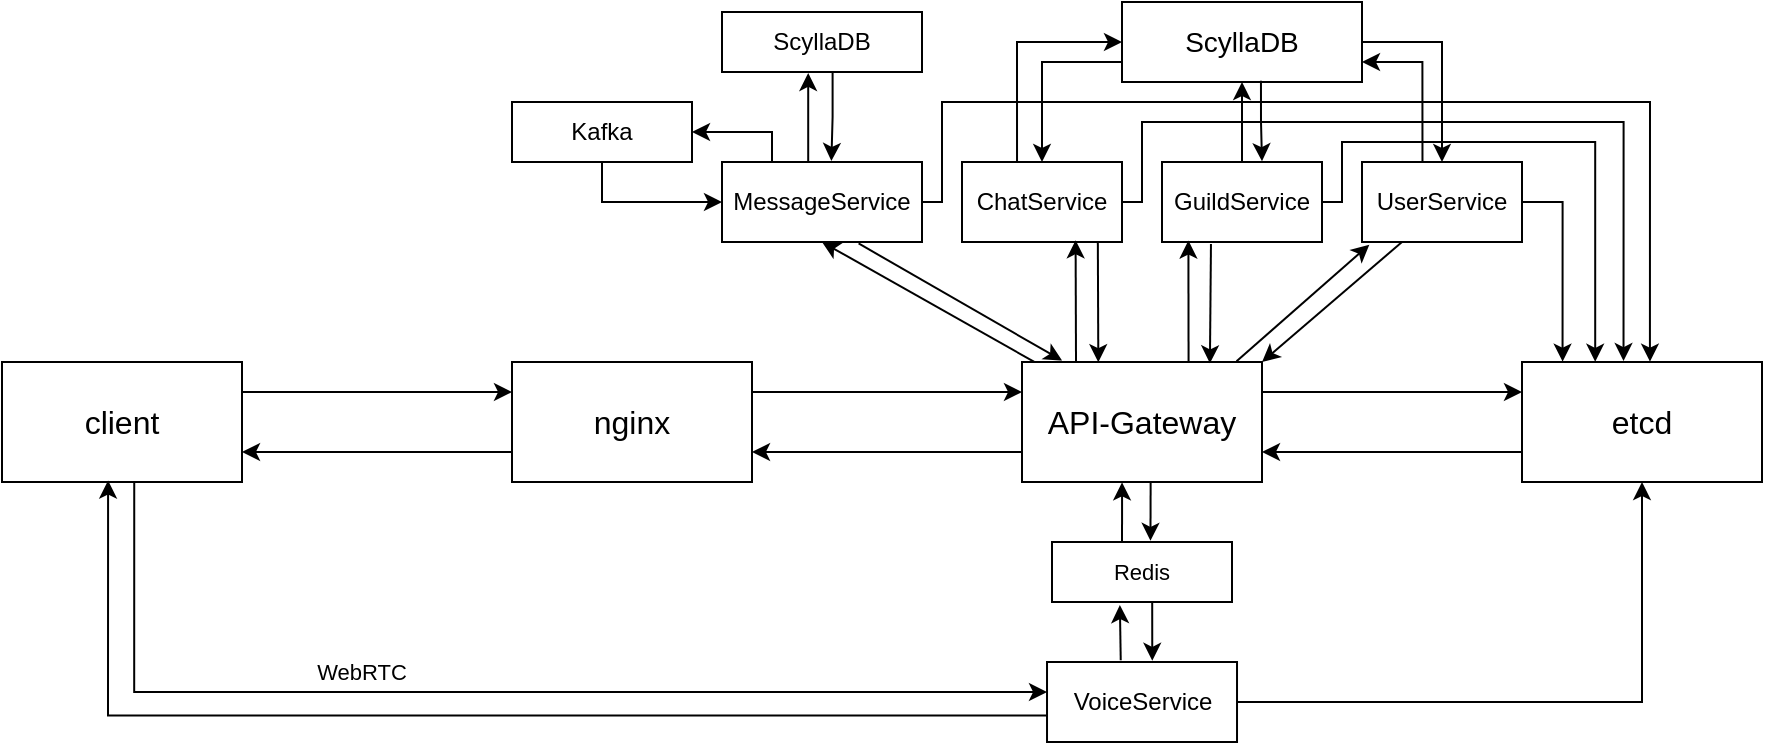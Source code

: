 <mxfile version="22.1.3" type="github">
  <diagram name="Page-1" id="bhF79FGASfxEs6OPb3kg">
    <mxGraphModel dx="1195" dy="759" grid="1" gridSize="10" guides="1" tooltips="1" connect="1" arrows="1" fold="1" page="1" pageScale="1" pageWidth="850" pageHeight="1100" math="0" shadow="0">
      <root>
        <mxCell id="0" />
        <mxCell id="1" parent="0" />
        <mxCell id="rvomagN4o5voMDwPLhWL-48" style="edgeStyle=orthogonalEdgeStyle;shape=connector;rounded=0;orthogonalLoop=1;jettySize=auto;html=1;exitX=0.551;exitY=1.007;exitDx=0;exitDy=0;entryX=0;entryY=0.375;entryDx=0;entryDy=0;labelBackgroundColor=default;strokeColor=default;align=center;verticalAlign=middle;fontFamily=Helvetica;fontSize=11;fontColor=default;endArrow=classic;exitPerimeter=0;entryPerimeter=0;" parent="1" source="rvomagN4o5voMDwPLhWL-1" target="rvomagN4o5voMDwPLhWL-17" edge="1">
          <mxGeometry relative="1" as="geometry" />
        </mxCell>
        <mxCell id="rvomagN4o5voMDwPLhWL-1" value="&lt;font style=&quot;font-size: 16px;&quot;&gt;client&lt;/font&gt;" style="rounded=0;whiteSpace=wrap;html=1;" parent="1" vertex="1">
          <mxGeometry x="130" y="330" width="120" height="60" as="geometry" />
        </mxCell>
        <mxCell id="rvomagN4o5voMDwPLhWL-2" value="&lt;font style=&quot;font-size: 16px;&quot;&gt;nginx&lt;/font&gt;" style="rounded=0;whiteSpace=wrap;html=1;" parent="1" vertex="1">
          <mxGeometry x="385" y="330" width="120" height="60" as="geometry" />
        </mxCell>
        <mxCell id="rvomagN4o5voMDwPLhWL-3" value="" style="endArrow=classic;html=1;exitX=1;exitY=0.25;exitDx=0;exitDy=0;entryX=0;entryY=0.25;entryDx=0;entryDy=0;rounded=0;" parent="1" source="rvomagN4o5voMDwPLhWL-1" target="rvomagN4o5voMDwPLhWL-2" edge="1">
          <mxGeometry width="50" height="50" relative="1" as="geometry">
            <mxPoint x="400" y="490" as="sourcePoint" />
            <mxPoint x="450" y="440" as="targetPoint" />
          </mxGeometry>
        </mxCell>
        <mxCell id="rvomagN4o5voMDwPLhWL-4" value="" style="endArrow=classic;html=1;exitX=0;exitY=0.75;exitDx=0;exitDy=0;entryX=1;entryY=0.75;entryDx=0;entryDy=0;rounded=0;" parent="1" source="rvomagN4o5voMDwPLhWL-2" target="rvomagN4o5voMDwPLhWL-1" edge="1">
          <mxGeometry width="50" height="50" relative="1" as="geometry">
            <mxPoint x="270" y="355" as="sourcePoint" />
            <mxPoint x="375" y="355" as="targetPoint" />
          </mxGeometry>
        </mxCell>
        <mxCell id="rvomagN4o5voMDwPLhWL-6" value="&lt;font style=&quot;font-size: 16px;&quot;&gt;API-Gateway&lt;/font&gt;" style="rounded=0;whiteSpace=wrap;html=1;" parent="1" vertex="1">
          <mxGeometry x="640" y="330" width="120" height="60" as="geometry" />
        </mxCell>
        <mxCell id="rvomagN4o5voMDwPLhWL-7" value="" style="endArrow=classic;html=1;exitX=1;exitY=0.25;exitDx=0;exitDy=0;entryX=0;entryY=0.25;entryDx=0;entryDy=0;rounded=0;" parent="1" source="rvomagN4o5voMDwPLhWL-2" target="rvomagN4o5voMDwPLhWL-6" edge="1">
          <mxGeometry width="50" height="50" relative="1" as="geometry">
            <mxPoint x="270" y="355" as="sourcePoint" />
            <mxPoint x="375" y="355" as="targetPoint" />
          </mxGeometry>
        </mxCell>
        <mxCell id="rvomagN4o5voMDwPLhWL-8" value="" style="endArrow=classic;html=1;entryX=1;entryY=0.75;entryDx=0;entryDy=0;exitX=0;exitY=0.75;exitDx=0;exitDy=0;rounded=0;" parent="1" source="rvomagN4o5voMDwPLhWL-6" target="rvomagN4o5voMDwPLhWL-2" edge="1">
          <mxGeometry width="50" height="50" relative="1" as="geometry">
            <mxPoint x="550" y="440" as="sourcePoint" />
            <mxPoint x="270" y="385" as="targetPoint" />
          </mxGeometry>
        </mxCell>
        <mxCell id="rvomagN4o5voMDwPLhWL-10" value="&lt;font style=&quot;font-size: 16px;&quot;&gt;etcd&lt;/font&gt;" style="rounded=0;whiteSpace=wrap;html=1;" parent="1" vertex="1">
          <mxGeometry x="890" y="330" width="120" height="60" as="geometry" />
        </mxCell>
        <mxCell id="rvomagN4o5voMDwPLhWL-11" value="" style="endArrow=classic;html=1;exitX=1;exitY=0.25;exitDx=0;exitDy=0;entryX=0;entryY=0.25;entryDx=0;entryDy=0;rounded=0;" parent="1" source="rvomagN4o5voMDwPLhWL-6" target="rvomagN4o5voMDwPLhWL-10" edge="1">
          <mxGeometry width="50" height="50" relative="1" as="geometry">
            <mxPoint x="495" y="355" as="sourcePoint" />
            <mxPoint x="570" y="355" as="targetPoint" />
          </mxGeometry>
        </mxCell>
        <mxCell id="rvomagN4o5voMDwPLhWL-12" value="" style="endArrow=classic;html=1;entryX=1;entryY=0.75;entryDx=0;entryDy=0;exitX=0;exitY=0.75;exitDx=0;exitDy=0;rounded=0;" parent="1" source="rvomagN4o5voMDwPLhWL-10" target="rvomagN4o5voMDwPLhWL-6" edge="1">
          <mxGeometry width="50" height="50" relative="1" as="geometry">
            <mxPoint x="570" y="385" as="sourcePoint" />
            <mxPoint x="495" y="385" as="targetPoint" />
          </mxGeometry>
        </mxCell>
        <mxCell id="rvomagN4o5voMDwPLhWL-13" value="&lt;font style=&quot;font-size: 12px;&quot;&gt;UserService&lt;/font&gt;" style="rounded=0;whiteSpace=wrap;html=1;fontSize=12;" parent="1" vertex="1">
          <mxGeometry x="810" y="230" width="80" height="40" as="geometry" />
        </mxCell>
        <mxCell id="rvomagN4o5voMDwPLhWL-88" style="edgeStyle=orthogonalEdgeStyle;shape=connector;rounded=0;orthogonalLoop=1;jettySize=auto;html=1;exitX=0.25;exitY=0;exitDx=0;exitDy=0;entryX=1;entryY=0.5;entryDx=0;entryDy=0;labelBackgroundColor=default;strokeColor=default;align=center;verticalAlign=middle;fontFamily=Helvetica;fontSize=11;fontColor=default;endArrow=classic;" parent="1" source="rvomagN4o5voMDwPLhWL-14" target="rvomagN4o5voMDwPLhWL-87" edge="1">
          <mxGeometry relative="1" as="geometry">
            <Array as="points">
              <mxPoint x="515" y="215" />
            </Array>
          </mxGeometry>
        </mxCell>
        <mxCell id="rvomagN4o5voMDwPLhWL-14" value="&lt;font style=&quot;font-size: 12px;&quot;&gt;MessageService&lt;/font&gt;" style="rounded=0;whiteSpace=wrap;html=1;fontSize=12;" parent="1" vertex="1">
          <mxGeometry x="490" y="230" width="100" height="40" as="geometry" />
        </mxCell>
        <mxCell id="rvomagN4o5voMDwPLhWL-72" style="edgeStyle=orthogonalEdgeStyle;shape=connector;rounded=0;orthogonalLoop=1;jettySize=auto;html=1;exitX=1;exitY=0.5;exitDx=0;exitDy=0;labelBackgroundColor=default;strokeColor=default;align=center;verticalAlign=middle;fontFamily=Helvetica;fontSize=11;fontColor=default;endArrow=classic;entryX=0.423;entryY=-0.008;entryDx=0;entryDy=0;entryPerimeter=0;" parent="1" source="rvomagN4o5voMDwPLhWL-15" target="rvomagN4o5voMDwPLhWL-10" edge="1">
          <mxGeometry relative="1" as="geometry">
            <mxPoint x="940" y="320" as="targetPoint" />
            <Array as="points">
              <mxPoint x="700" y="250" />
              <mxPoint x="700" y="210" />
              <mxPoint x="941" y="210" />
            </Array>
          </mxGeometry>
        </mxCell>
        <mxCell id="rvomagN4o5voMDwPLhWL-15" value="&lt;font style=&quot;font-size: 12px;&quot;&gt;ChatService&lt;/font&gt;" style="rounded=0;whiteSpace=wrap;html=1;fontSize=12;" parent="1" vertex="1">
          <mxGeometry x="610" y="230" width="80" height="40" as="geometry" />
        </mxCell>
        <mxCell id="koBHwVJAvPNtI4Y3DGxh-2" style="edgeStyle=orthogonalEdgeStyle;rounded=0;orthogonalLoop=1;jettySize=auto;html=1;exitX=0.5;exitY=0;exitDx=0;exitDy=0;entryX=0.5;entryY=1;entryDx=0;entryDy=0;" edge="1" parent="1" source="rvomagN4o5voMDwPLhWL-16" target="rvomagN4o5voMDwPLhWL-56">
          <mxGeometry relative="1" as="geometry" />
        </mxCell>
        <mxCell id="rvomagN4o5voMDwPLhWL-16" value="&lt;font style=&quot;font-size: 12px;&quot;&gt;GuildService&lt;/font&gt;" style="rounded=0;whiteSpace=wrap;html=1;fontSize=12;" parent="1" vertex="1">
          <mxGeometry x="710" y="230" width="80" height="40" as="geometry" />
        </mxCell>
        <mxCell id="rvomagN4o5voMDwPLhWL-18" style="edgeStyle=orthogonalEdgeStyle;orthogonalLoop=1;jettySize=auto;html=1;exitX=1;exitY=0.5;exitDx=0;exitDy=0;rounded=0;entryX=0.5;entryY=1;entryDx=0;entryDy=0;" parent="1" source="rvomagN4o5voMDwPLhWL-17" target="rvomagN4o5voMDwPLhWL-10" edge="1">
          <mxGeometry relative="1" as="geometry">
            <mxPoint x="780" y="390" as="targetPoint" />
            <Array as="points">
              <mxPoint x="950" y="500" />
            </Array>
          </mxGeometry>
        </mxCell>
        <mxCell id="rvomagN4o5voMDwPLhWL-47" style="edgeStyle=orthogonalEdgeStyle;shape=connector;rounded=0;orthogonalLoop=1;jettySize=auto;html=1;exitX=0.016;exitY=0.669;exitDx=0;exitDy=0;entryX=0.442;entryY=0.988;entryDx=0;entryDy=0;labelBackgroundColor=default;strokeColor=default;align=center;verticalAlign=middle;fontFamily=Helvetica;fontSize=11;fontColor=default;endArrow=classic;entryPerimeter=0;exitPerimeter=0;" parent="1" source="rvomagN4o5voMDwPLhWL-17" target="rvomagN4o5voMDwPLhWL-1" edge="1">
          <mxGeometry relative="1" as="geometry" />
        </mxCell>
        <mxCell id="rvomagN4o5voMDwPLhWL-17" value="&lt;font style=&quot;font-size: 12px;&quot;&gt;VoiceService&lt;/font&gt;" style="rounded=0;whiteSpace=wrap;html=1;" parent="1" vertex="1">
          <mxGeometry x="652.51" y="480" width="95" height="40" as="geometry" />
        </mxCell>
        <mxCell id="rvomagN4o5voMDwPLhWL-55" value="WebRTC" style="text;html=1;strokeColor=none;fillColor=none;align=center;verticalAlign=middle;whiteSpace=wrap;rounded=0;fontSize=11;fontFamily=Helvetica;fontColor=default;" parent="1" vertex="1">
          <mxGeometry x="280" y="470" width="60" height="30" as="geometry" />
        </mxCell>
        <mxCell id="rvomagN4o5voMDwPLhWL-56" value="&lt;font style=&quot;font-size: 14px;&quot;&gt;ScyllaDB&lt;/font&gt;" style="rounded=0;whiteSpace=wrap;html=1;fontFamily=Helvetica;fontSize=11;fontColor=default;" parent="1" vertex="1">
          <mxGeometry x="690" y="150" width="120" height="40" as="geometry" />
        </mxCell>
        <mxCell id="rvomagN4o5voMDwPLhWL-62" value="" style="endArrow=classic;html=1;rounded=0;labelBackgroundColor=default;strokeColor=default;align=center;verticalAlign=middle;fontFamily=Helvetica;fontSize=11;fontColor=default;shape=connector;entryX=0.5;entryY=1;entryDx=0;entryDy=0;exitX=0.053;exitY=0.001;exitDx=0;exitDy=0;exitPerimeter=0;" parent="1" source="rvomagN4o5voMDwPLhWL-6" target="rvomagN4o5voMDwPLhWL-14" edge="1">
          <mxGeometry width="50" height="50" relative="1" as="geometry">
            <mxPoint x="540" y="430" as="sourcePoint" />
            <mxPoint x="590" y="380" as="targetPoint" />
          </mxGeometry>
        </mxCell>
        <mxCell id="rvomagN4o5voMDwPLhWL-63" value="" style="endArrow=classic;html=1;rounded=0;labelBackgroundColor=default;strokeColor=default;align=center;verticalAlign=middle;fontFamily=Helvetica;fontSize=11;fontColor=default;shape=connector;entryX=0.167;entryY=-0.012;entryDx=0;entryDy=0;entryPerimeter=0;exitX=0.683;exitY=1.018;exitDx=0;exitDy=0;exitPerimeter=0;" parent="1" source="rvomagN4o5voMDwPLhWL-14" target="rvomagN4o5voMDwPLhWL-6" edge="1">
          <mxGeometry width="50" height="50" relative="1" as="geometry">
            <mxPoint x="570" y="280" as="sourcePoint" />
            <mxPoint x="557" y="280" as="targetPoint" />
          </mxGeometry>
        </mxCell>
        <mxCell id="rvomagN4o5voMDwPLhWL-64" value="" style="endArrow=classic;html=1;rounded=0;labelBackgroundColor=default;strokeColor=default;align=center;verticalAlign=middle;fontFamily=Helvetica;fontSize=11;fontColor=default;shape=connector;exitX=0.225;exitY=-0.008;exitDx=0;exitDy=0;exitPerimeter=0;entryX=0.71;entryY=0.978;entryDx=0;entryDy=0;entryPerimeter=0;" parent="1" source="rvomagN4o5voMDwPLhWL-6" target="rvomagN4o5voMDwPLhWL-15" edge="1">
          <mxGeometry width="50" height="50" relative="1" as="geometry">
            <mxPoint x="670" y="330" as="sourcePoint" />
            <mxPoint x="662" y="270" as="targetPoint" />
          </mxGeometry>
        </mxCell>
        <mxCell id="rvomagN4o5voMDwPLhWL-65" value="" style="endArrow=classic;html=1;rounded=0;labelBackgroundColor=default;strokeColor=default;align=center;verticalAlign=middle;fontFamily=Helvetica;fontSize=11;fontColor=default;shape=connector;entryX=0.318;entryY=0.002;entryDx=0;entryDy=0;entryPerimeter=0;exitX=0.849;exitY=1.013;exitDx=0;exitDy=0;exitPerimeter=0;" parent="1" source="rvomagN4o5voMDwPLhWL-15" target="rvomagN4o5voMDwPLhWL-6" edge="1">
          <mxGeometry width="50" height="50" relative="1" as="geometry">
            <mxPoint x="679" y="340" as="sourcePoint" />
            <mxPoint x="679" y="280" as="targetPoint" />
          </mxGeometry>
        </mxCell>
        <mxCell id="rvomagN4o5voMDwPLhWL-66" value="" style="endArrow=classic;html=1;rounded=0;labelBackgroundColor=default;strokeColor=default;align=center;verticalAlign=middle;fontFamily=Helvetica;fontSize=11;fontColor=default;shape=connector;entryX=0.165;entryY=0.982;entryDx=0;entryDy=0;exitX=0.694;exitY=-0.006;exitDx=0;exitDy=0;entryPerimeter=0;exitPerimeter=0;" parent="1" source="rvomagN4o5voMDwPLhWL-6" target="rvomagN4o5voMDwPLhWL-16" edge="1">
          <mxGeometry width="50" height="50" relative="1" as="geometry">
            <mxPoint x="760" y="360" as="sourcePoint" />
            <mxPoint x="760" y="300" as="targetPoint" />
          </mxGeometry>
        </mxCell>
        <mxCell id="rvomagN4o5voMDwPLhWL-67" value="" style="endArrow=classic;html=1;rounded=0;labelBackgroundColor=default;strokeColor=default;align=center;verticalAlign=middle;fontFamily=Helvetica;fontSize=11;fontColor=default;shape=connector;entryX=0.783;entryY=0.011;entryDx=0;entryDy=0;entryPerimeter=0;exitX=0.306;exitY=1.025;exitDx=0;exitDy=0;exitPerimeter=0;" parent="1" source="rvomagN4o5voMDwPLhWL-16" target="rvomagN4o5voMDwPLhWL-6" edge="1">
          <mxGeometry width="50" height="50" relative="1" as="geometry">
            <mxPoint x="760" y="250" as="sourcePoint" />
            <mxPoint x="791.5" y="340" as="targetPoint" />
          </mxGeometry>
        </mxCell>
        <mxCell id="rvomagN4o5voMDwPLhWL-68" value="" style="endArrow=classic;html=1;rounded=0;labelBackgroundColor=default;strokeColor=default;align=center;verticalAlign=middle;fontFamily=Helvetica;fontSize=11;fontColor=default;shape=connector;entryX=0.046;entryY=1.033;entryDx=0;entryDy=0;exitX=0.894;exitY=-0.006;exitDx=0;exitDy=0;entryPerimeter=0;exitPerimeter=0;" parent="1" source="rvomagN4o5voMDwPLhWL-6" target="rvomagN4o5voMDwPLhWL-13" edge="1">
          <mxGeometry width="50" height="50" relative="1" as="geometry">
            <mxPoint x="740" y="340" as="sourcePoint" />
            <mxPoint x="741" y="279" as="targetPoint" />
          </mxGeometry>
        </mxCell>
        <mxCell id="rvomagN4o5voMDwPLhWL-69" value="" style="endArrow=classic;html=1;rounded=0;labelBackgroundColor=default;strokeColor=default;align=center;verticalAlign=middle;fontFamily=Helvetica;fontSize=11;fontColor=default;shape=connector;entryX=1;entryY=0;entryDx=0;entryDy=0;exitX=0.25;exitY=1;exitDx=0;exitDy=0;" parent="1" source="rvomagN4o5voMDwPLhWL-13" target="rvomagN4o5voMDwPLhWL-6" edge="1">
          <mxGeometry width="50" height="50" relative="1" as="geometry">
            <mxPoint x="762" y="339" as="sourcePoint" />
            <mxPoint x="839" y="280" as="targetPoint" />
          </mxGeometry>
        </mxCell>
        <mxCell id="rvomagN4o5voMDwPLhWL-70" style="edgeStyle=orthogonalEdgeStyle;shape=connector;rounded=0;orthogonalLoop=1;jettySize=auto;html=1;exitX=1;exitY=0.5;exitDx=0;exitDy=0;labelBackgroundColor=default;strokeColor=default;align=center;verticalAlign=middle;fontFamily=Helvetica;fontSize=11;fontColor=default;endArrow=classic;entryX=0.169;entryY=-0.003;entryDx=0;entryDy=0;entryPerimeter=0;" parent="1" source="rvomagN4o5voMDwPLhWL-13" target="rvomagN4o5voMDwPLhWL-10" edge="1">
          <mxGeometry relative="1" as="geometry">
            <mxPoint x="910" y="320" as="targetPoint" />
          </mxGeometry>
        </mxCell>
        <mxCell id="rvomagN4o5voMDwPLhWL-71" style="edgeStyle=orthogonalEdgeStyle;shape=connector;rounded=0;orthogonalLoop=1;jettySize=auto;html=1;exitX=1;exitY=0.5;exitDx=0;exitDy=0;entryX=0.305;entryY=-0.002;entryDx=0;entryDy=0;entryPerimeter=0;labelBackgroundColor=default;strokeColor=default;align=center;verticalAlign=middle;fontFamily=Helvetica;fontSize=11;fontColor=default;endArrow=classic;" parent="1" source="rvomagN4o5voMDwPLhWL-16" target="rvomagN4o5voMDwPLhWL-10" edge="1">
          <mxGeometry relative="1" as="geometry">
            <Array as="points">
              <mxPoint x="800" y="250" />
              <mxPoint x="800" y="220" />
              <mxPoint x="927" y="220" />
            </Array>
          </mxGeometry>
        </mxCell>
        <mxCell id="rvomagN4o5voMDwPLhWL-73" style="edgeStyle=orthogonalEdgeStyle;shape=connector;rounded=0;orthogonalLoop=1;jettySize=auto;html=1;exitX=1;exitY=0.5;exitDx=0;exitDy=0;entryX=0.533;entryY=-0.003;entryDx=0;entryDy=0;entryPerimeter=0;labelBackgroundColor=default;strokeColor=default;align=center;verticalAlign=middle;fontFamily=Helvetica;fontSize=11;fontColor=default;endArrow=classic;" parent="1" source="rvomagN4o5voMDwPLhWL-14" target="rvomagN4o5voMDwPLhWL-10" edge="1">
          <mxGeometry relative="1" as="geometry">
            <Array as="points">
              <mxPoint x="600" y="250" />
              <mxPoint x="600" y="200" />
              <mxPoint x="954" y="200" />
            </Array>
          </mxGeometry>
        </mxCell>
        <mxCell id="rvomagN4o5voMDwPLhWL-84" style="edgeStyle=orthogonalEdgeStyle;shape=connector;rounded=0;orthogonalLoop=1;jettySize=auto;html=1;exitX=1;exitY=0.5;exitDx=0;exitDy=0;entryX=0.5;entryY=0;entryDx=0;entryDy=0;labelBackgroundColor=default;strokeColor=default;align=center;verticalAlign=middle;fontFamily=Helvetica;fontSize=11;fontColor=default;endArrow=classic;" parent="1" source="rvomagN4o5voMDwPLhWL-56" target="rvomagN4o5voMDwPLhWL-13" edge="1">
          <mxGeometry relative="1" as="geometry">
            <mxPoint x="647" y="165" as="sourcePoint" />
            <mxPoint x="550" y="240" as="targetPoint" />
          </mxGeometry>
        </mxCell>
        <mxCell id="rvomagN4o5voMDwPLhWL-86" style="edgeStyle=orthogonalEdgeStyle;shape=connector;rounded=0;orthogonalLoop=1;jettySize=auto;html=1;exitX=0.378;exitY=0.013;exitDx=0;exitDy=0;labelBackgroundColor=default;strokeColor=default;align=center;verticalAlign=middle;fontFamily=Helvetica;fontSize=11;fontColor=default;endArrow=classic;entryX=1;entryY=0.75;entryDx=0;entryDy=0;exitPerimeter=0;" parent="1" source="rvomagN4o5voMDwPLhWL-13" target="rvomagN4o5voMDwPLhWL-56" edge="1">
          <mxGeometry relative="1" as="geometry">
            <mxPoint x="562" y="241" as="sourcePoint" />
            <mxPoint x="647" y="178" as="targetPoint" />
          </mxGeometry>
        </mxCell>
        <mxCell id="rvomagN4o5voMDwPLhWL-89" style="edgeStyle=orthogonalEdgeStyle;shape=connector;rounded=0;orthogonalLoop=1;jettySize=auto;html=1;exitX=0.5;exitY=1;exitDx=0;exitDy=0;entryX=0;entryY=0.5;entryDx=0;entryDy=0;labelBackgroundColor=default;strokeColor=default;align=center;verticalAlign=middle;fontFamily=Helvetica;fontSize=11;fontColor=default;endArrow=classic;" parent="1" source="rvomagN4o5voMDwPLhWL-87" target="rvomagN4o5voMDwPLhWL-14" edge="1">
          <mxGeometry relative="1" as="geometry" />
        </mxCell>
        <mxCell id="rvomagN4o5voMDwPLhWL-87" value="&lt;font style=&quot;font-size: 12px;&quot;&gt;Kafka&lt;/font&gt;" style="rounded=0;whiteSpace=wrap;html=1;fontFamily=Helvetica;fontSize=11;fontColor=default;" parent="1" vertex="1">
          <mxGeometry x="385" y="200" width="90" height="30" as="geometry" />
        </mxCell>
        <mxCell id="rvomagN4o5voMDwPLhWL-90" value="Redis" style="rounded=0;whiteSpace=wrap;html=1;fontFamily=Helvetica;fontSize=11;fontColor=default;" parent="1" vertex="1">
          <mxGeometry x="655" y="420" width="90" height="30" as="geometry" />
        </mxCell>
        <mxCell id="rvomagN4o5voMDwPLhWL-92" style="edgeStyle=orthogonalEdgeStyle;shape=connector;rounded=0;orthogonalLoop=1;jettySize=auto;html=1;entryX=0.417;entryY=1.003;entryDx=0;entryDy=0;entryPerimeter=0;labelBackgroundColor=default;strokeColor=default;align=center;verticalAlign=middle;fontFamily=Helvetica;fontSize=11;fontColor=default;endArrow=classic;exitX=0.389;exitY=-0.008;exitDx=0;exitDy=0;exitPerimeter=0;" parent="1" source="rvomagN4o5voMDwPLhWL-90" target="rvomagN4o5voMDwPLhWL-6" edge="1">
          <mxGeometry relative="1" as="geometry">
            <mxPoint x="690" y="410" as="sourcePoint" />
          </mxGeometry>
        </mxCell>
        <mxCell id="rvomagN4o5voMDwPLhWL-93" style="edgeStyle=orthogonalEdgeStyle;shape=connector;rounded=0;orthogonalLoop=1;jettySize=auto;html=1;labelBackgroundColor=default;strokeColor=default;align=center;verticalAlign=middle;fontFamily=Helvetica;fontSize=11;fontColor=default;endArrow=classic;exitX=0.536;exitY=1.009;exitDx=0;exitDy=0;entryX=0.547;entryY=-0.019;entryDx=0;entryDy=0;exitPerimeter=0;entryPerimeter=0;" parent="1" source="rvomagN4o5voMDwPLhWL-6" target="rvomagN4o5voMDwPLhWL-90" edge="1">
          <mxGeometry relative="1" as="geometry">
            <mxPoint x="700" y="430" as="sourcePoint" />
            <mxPoint x="720" y="400" as="targetPoint" />
          </mxGeometry>
        </mxCell>
        <mxCell id="WFc34wur4hujqwgjoGFA-1" style="edgeStyle=orthogonalEdgeStyle;shape=connector;rounded=0;orthogonalLoop=1;jettySize=auto;html=1;entryX=0.377;entryY=1.051;entryDx=0;entryDy=0;entryPerimeter=0;labelBackgroundColor=default;strokeColor=default;align=center;verticalAlign=middle;fontFamily=Helvetica;fontSize=11;fontColor=default;endArrow=classic;exitX=0.388;exitY=-0.021;exitDx=0;exitDy=0;exitPerimeter=0;" parent="1" source="rvomagN4o5voMDwPLhWL-17" target="rvomagN4o5voMDwPLhWL-90" edge="1">
          <mxGeometry relative="1" as="geometry">
            <mxPoint x="700" y="430" as="sourcePoint" />
            <mxPoint x="700" y="400" as="targetPoint" />
          </mxGeometry>
        </mxCell>
        <mxCell id="WFc34wur4hujqwgjoGFA-2" style="edgeStyle=orthogonalEdgeStyle;shape=connector;rounded=0;orthogonalLoop=1;jettySize=auto;html=1;labelBackgroundColor=default;strokeColor=default;align=center;verticalAlign=middle;fontFamily=Helvetica;fontSize=11;fontColor=default;endArrow=classic;entryX=0.554;entryY=-0.015;entryDx=0;entryDy=0;entryPerimeter=0;" parent="1" target="rvomagN4o5voMDwPLhWL-17" edge="1">
          <mxGeometry relative="1" as="geometry">
            <mxPoint x="710" y="450" as="sourcePoint" />
            <mxPoint x="714" y="429" as="targetPoint" />
          </mxGeometry>
        </mxCell>
        <mxCell id="koBHwVJAvPNtI4Y3DGxh-3" style="edgeStyle=orthogonalEdgeStyle;rounded=0;orthogonalLoop=1;jettySize=auto;html=1;exitX=0.579;exitY=0.984;exitDx=0;exitDy=0;entryX=0.625;entryY=-0.01;entryDx=0;entryDy=0;exitPerimeter=0;entryPerimeter=0;" edge="1" parent="1" source="rvomagN4o5voMDwPLhWL-56" target="rvomagN4o5voMDwPLhWL-16">
          <mxGeometry relative="1" as="geometry">
            <mxPoint x="760" y="240" as="sourcePoint" />
            <mxPoint x="760" y="200" as="targetPoint" />
          </mxGeometry>
        </mxCell>
        <mxCell id="koBHwVJAvPNtI4Y3DGxh-4" style="edgeStyle=orthogonalEdgeStyle;shape=connector;rounded=0;orthogonalLoop=1;jettySize=auto;html=1;exitX=0;exitY=0.75;exitDx=0;exitDy=0;entryX=0.5;entryY=0;entryDx=0;entryDy=0;labelBackgroundColor=default;strokeColor=default;align=center;verticalAlign=middle;fontFamily=Helvetica;fontSize=11;fontColor=default;endArrow=classic;" edge="1" parent="1" source="rvomagN4o5voMDwPLhWL-56" target="rvomagN4o5voMDwPLhWL-15">
          <mxGeometry relative="1" as="geometry">
            <mxPoint x="823" y="175" as="sourcePoint" />
            <mxPoint x="860" y="240" as="targetPoint" />
          </mxGeometry>
        </mxCell>
        <mxCell id="koBHwVJAvPNtI4Y3DGxh-5" style="edgeStyle=orthogonalEdgeStyle;shape=connector;rounded=0;orthogonalLoop=1;jettySize=auto;html=1;exitX=0.344;exitY=-0.006;exitDx=0;exitDy=0;labelBackgroundColor=default;strokeColor=default;align=center;verticalAlign=middle;fontFamily=Helvetica;fontSize=11;fontColor=default;endArrow=classic;entryX=0;entryY=0.5;entryDx=0;entryDy=0;exitPerimeter=0;" edge="1" parent="1" source="rvomagN4o5voMDwPLhWL-15" target="rvomagN4o5voMDwPLhWL-56">
          <mxGeometry relative="1" as="geometry">
            <mxPoint x="850" y="241" as="sourcePoint" />
            <mxPoint x="823" y="188" as="targetPoint" />
          </mxGeometry>
        </mxCell>
        <mxCell id="koBHwVJAvPNtI4Y3DGxh-6" value="&lt;font style=&quot;font-size: 12px;&quot;&gt;ScyllaDB&lt;/font&gt;" style="rounded=0;whiteSpace=wrap;html=1;fontFamily=Helvetica;fontSize=11;fontColor=default;" vertex="1" parent="1">
          <mxGeometry x="490" y="155" width="100" height="30" as="geometry" />
        </mxCell>
        <mxCell id="koBHwVJAvPNtI4Y3DGxh-7" style="edgeStyle=orthogonalEdgeStyle;shape=connector;rounded=0;orthogonalLoop=1;jettySize=auto;html=1;exitX=0.431;exitY=-0.006;exitDx=0;exitDy=0;labelBackgroundColor=default;strokeColor=default;align=center;verticalAlign=middle;fontFamily=Helvetica;fontSize=11;fontColor=default;endArrow=classic;entryX=0.431;entryY=1.015;entryDx=0;entryDy=0;exitPerimeter=0;entryPerimeter=0;" edge="1" parent="1" source="rvomagN4o5voMDwPLhWL-14" target="koBHwVJAvPNtI4Y3DGxh-6">
          <mxGeometry relative="1" as="geometry">
            <mxPoint x="648" y="240" as="sourcePoint" />
            <mxPoint x="700" y="180" as="targetPoint" />
          </mxGeometry>
        </mxCell>
        <mxCell id="koBHwVJAvPNtI4Y3DGxh-8" style="edgeStyle=orthogonalEdgeStyle;shape=connector;rounded=0;orthogonalLoop=1;jettySize=auto;html=1;exitX=0.553;exitY=0.983;exitDx=0;exitDy=0;entryX=0.547;entryY=-0.013;entryDx=0;entryDy=0;labelBackgroundColor=default;strokeColor=default;align=center;verticalAlign=middle;fontFamily=Helvetica;fontSize=11;fontColor=default;endArrow=classic;exitPerimeter=0;entryPerimeter=0;" edge="1" parent="1" source="koBHwVJAvPNtI4Y3DGxh-6" target="rvomagN4o5voMDwPLhWL-14">
          <mxGeometry relative="1" as="geometry">
            <mxPoint x="700" y="190" as="sourcePoint" />
            <mxPoint x="660" y="240" as="targetPoint" />
          </mxGeometry>
        </mxCell>
      </root>
    </mxGraphModel>
  </diagram>
</mxfile>
